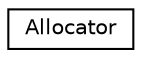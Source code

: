 digraph "Graphical Class Hierarchy"
{
 // LATEX_PDF_SIZE
  edge [fontname="Helvetica",fontsize="10",labelfontname="Helvetica",labelfontsize="10"];
  node [fontname="Helvetica",fontsize="10",shape=record];
  rankdir="LR";
  Node0 [label="Allocator",height=0.2,width=0.4,color="black", fillcolor="white", style="filled",URL="$classrapidjson_1_1Allocator.html",tooltip="Concept for allocating, resizing and freeing memory block."];
}
